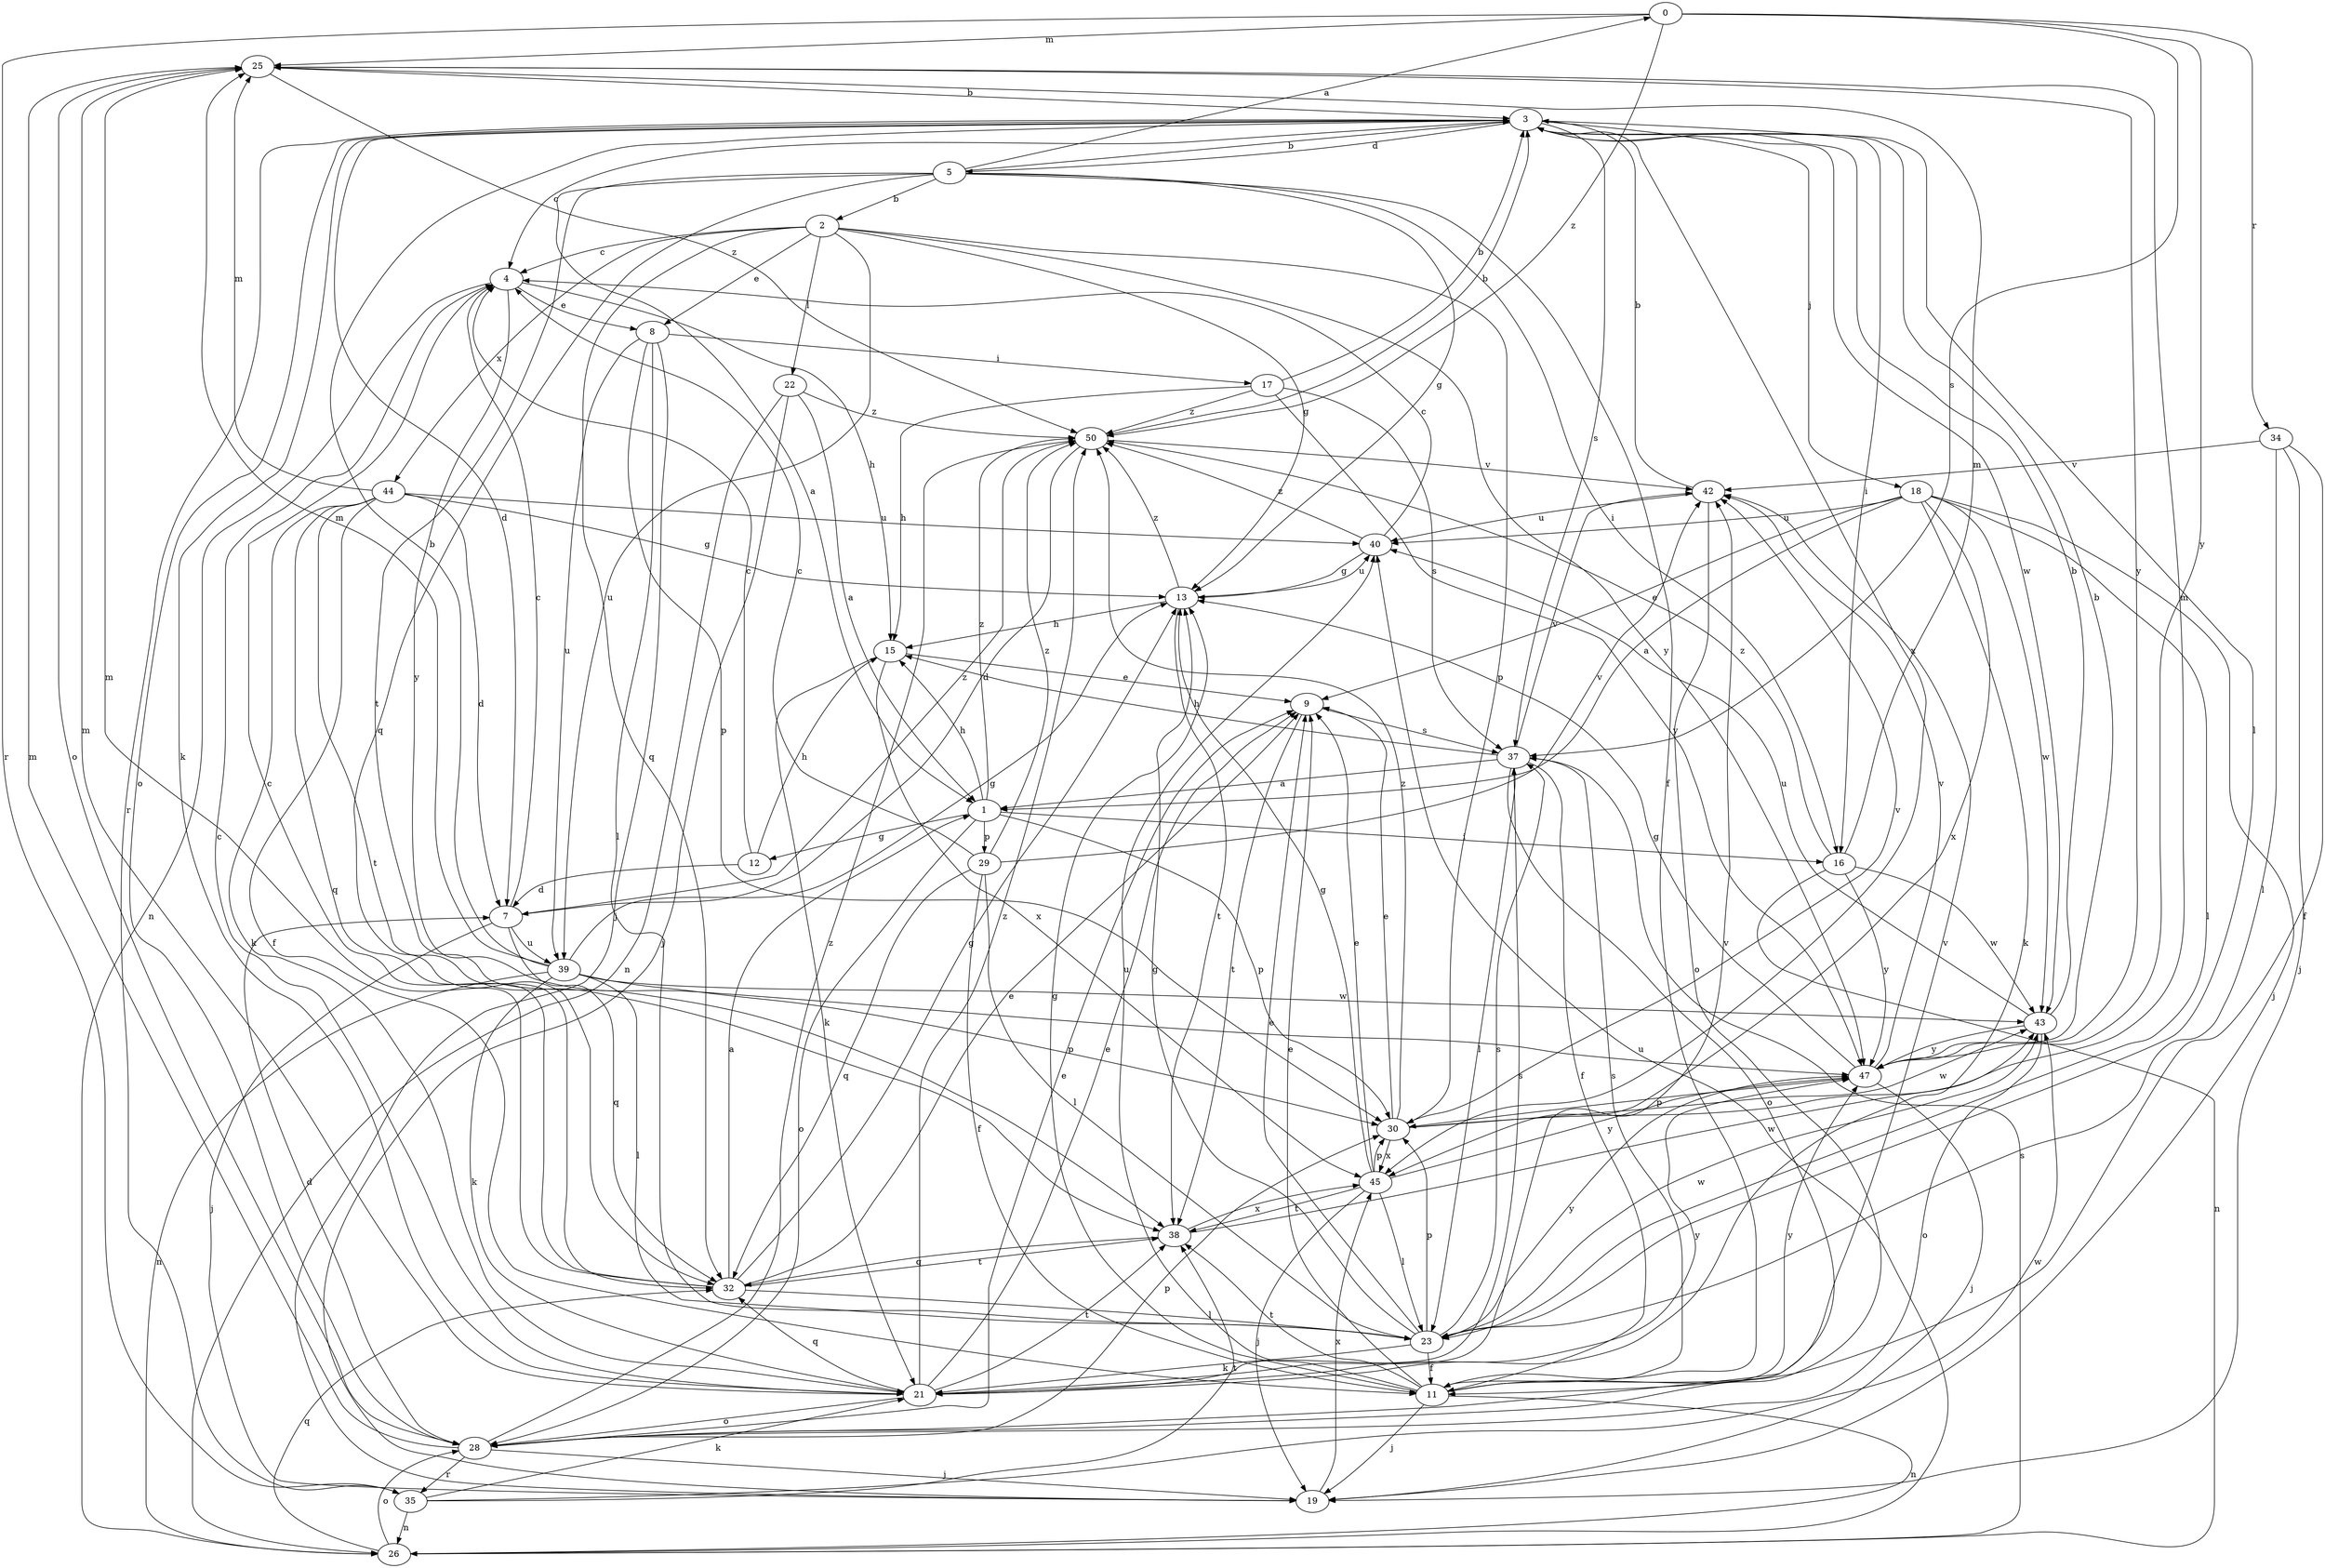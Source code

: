 strict digraph  {
0;
1;
2;
3;
4;
5;
7;
8;
9;
11;
12;
13;
15;
16;
17;
18;
19;
21;
22;
23;
25;
26;
28;
29;
30;
32;
34;
35;
37;
38;
39;
40;
42;
43;
44;
45;
47;
50;
0 -> 25  [label=m];
0 -> 34  [label=r];
0 -> 35  [label=r];
0 -> 37  [label=s];
0 -> 47  [label=y];
0 -> 50  [label=z];
1 -> 12  [label=g];
1 -> 15  [label=h];
1 -> 16  [label=i];
1 -> 28  [label=o];
1 -> 29  [label=p];
1 -> 30  [label=p];
1 -> 50  [label=z];
2 -> 4  [label=c];
2 -> 8  [label=e];
2 -> 13  [label=g];
2 -> 22  [label=l];
2 -> 30  [label=p];
2 -> 32  [label=q];
2 -> 39  [label=u];
2 -> 44  [label=x];
2 -> 47  [label=y];
3 -> 4  [label=c];
3 -> 5  [label=d];
3 -> 7  [label=d];
3 -> 16  [label=i];
3 -> 18  [label=j];
3 -> 21  [label=k];
3 -> 23  [label=l];
3 -> 28  [label=o];
3 -> 35  [label=r];
3 -> 37  [label=s];
3 -> 43  [label=w];
3 -> 45  [label=x];
4 -> 8  [label=e];
4 -> 15  [label=h];
4 -> 26  [label=n];
4 -> 47  [label=y];
5 -> 0  [label=a];
5 -> 1  [label=a];
5 -> 2  [label=b];
5 -> 3  [label=b];
5 -> 11  [label=f];
5 -> 13  [label=g];
5 -> 16  [label=i];
5 -> 32  [label=q];
5 -> 38  [label=t];
7 -> 4  [label=c];
7 -> 19  [label=j];
7 -> 32  [label=q];
7 -> 39  [label=u];
7 -> 50  [label=z];
8 -> 17  [label=i];
8 -> 19  [label=j];
8 -> 23  [label=l];
8 -> 30  [label=p];
8 -> 39  [label=u];
9 -> 37  [label=s];
9 -> 38  [label=t];
11 -> 9  [label=e];
11 -> 13  [label=g];
11 -> 19  [label=j];
11 -> 26  [label=n];
11 -> 37  [label=s];
11 -> 38  [label=t];
11 -> 40  [label=u];
11 -> 42  [label=v];
11 -> 47  [label=y];
12 -> 4  [label=c];
12 -> 7  [label=d];
12 -> 15  [label=h];
13 -> 15  [label=h];
13 -> 38  [label=t];
13 -> 40  [label=u];
13 -> 50  [label=z];
15 -> 9  [label=e];
15 -> 21  [label=k];
15 -> 45  [label=x];
16 -> 25  [label=m];
16 -> 26  [label=n];
16 -> 43  [label=w];
16 -> 47  [label=y];
16 -> 50  [label=z];
17 -> 3  [label=b];
17 -> 15  [label=h];
17 -> 37  [label=s];
17 -> 47  [label=y];
17 -> 50  [label=z];
18 -> 1  [label=a];
18 -> 9  [label=e];
18 -> 19  [label=j];
18 -> 21  [label=k];
18 -> 23  [label=l];
18 -> 40  [label=u];
18 -> 43  [label=w];
18 -> 45  [label=x];
19 -> 45  [label=x];
21 -> 4  [label=c];
21 -> 9  [label=e];
21 -> 25  [label=m];
21 -> 28  [label=o];
21 -> 32  [label=q];
21 -> 37  [label=s];
21 -> 38  [label=t];
21 -> 42  [label=v];
21 -> 47  [label=y];
21 -> 50  [label=z];
22 -> 1  [label=a];
22 -> 19  [label=j];
22 -> 26  [label=n];
22 -> 50  [label=z];
23 -> 9  [label=e];
23 -> 11  [label=f];
23 -> 13  [label=g];
23 -> 21  [label=k];
23 -> 30  [label=p];
23 -> 37  [label=s];
23 -> 43  [label=w];
23 -> 47  [label=y];
25 -> 3  [label=b];
25 -> 28  [label=o];
25 -> 47  [label=y];
25 -> 50  [label=z];
26 -> 28  [label=o];
26 -> 32  [label=q];
26 -> 37  [label=s];
26 -> 40  [label=u];
28 -> 7  [label=d];
28 -> 9  [label=e];
28 -> 19  [label=j];
28 -> 25  [label=m];
28 -> 30  [label=p];
28 -> 35  [label=r];
28 -> 50  [label=z];
29 -> 4  [label=c];
29 -> 11  [label=f];
29 -> 23  [label=l];
29 -> 32  [label=q];
29 -> 42  [label=v];
29 -> 50  [label=z];
30 -> 9  [label=e];
30 -> 25  [label=m];
30 -> 42  [label=v];
30 -> 43  [label=w];
30 -> 45  [label=x];
30 -> 50  [label=z];
32 -> 1  [label=a];
32 -> 4  [label=c];
32 -> 9  [label=e];
32 -> 13  [label=g];
32 -> 23  [label=l];
32 -> 25  [label=m];
32 -> 38  [label=t];
34 -> 11  [label=f];
34 -> 19  [label=j];
34 -> 23  [label=l];
34 -> 42  [label=v];
35 -> 21  [label=k];
35 -> 26  [label=n];
35 -> 38  [label=t];
35 -> 43  [label=w];
37 -> 1  [label=a];
37 -> 11  [label=f];
37 -> 15  [label=h];
37 -> 23  [label=l];
37 -> 28  [label=o];
37 -> 42  [label=v];
38 -> 32  [label=q];
38 -> 43  [label=w];
38 -> 45  [label=x];
39 -> 3  [label=b];
39 -> 13  [label=g];
39 -> 21  [label=k];
39 -> 23  [label=l];
39 -> 25  [label=m];
39 -> 26  [label=n];
39 -> 30  [label=p];
39 -> 43  [label=w];
40 -> 4  [label=c];
40 -> 13  [label=g];
40 -> 50  [label=z];
42 -> 3  [label=b];
42 -> 28  [label=o];
42 -> 40  [label=u];
43 -> 3  [label=b];
43 -> 28  [label=o];
43 -> 40  [label=u];
43 -> 47  [label=y];
44 -> 7  [label=d];
44 -> 11  [label=f];
44 -> 13  [label=g];
44 -> 21  [label=k];
44 -> 25  [label=m];
44 -> 32  [label=q];
44 -> 38  [label=t];
44 -> 40  [label=u];
45 -> 9  [label=e];
45 -> 13  [label=g];
45 -> 19  [label=j];
45 -> 23  [label=l];
45 -> 30  [label=p];
45 -> 38  [label=t];
45 -> 47  [label=y];
47 -> 3  [label=b];
47 -> 13  [label=g];
47 -> 19  [label=j];
47 -> 30  [label=p];
47 -> 42  [label=v];
50 -> 3  [label=b];
50 -> 7  [label=d];
50 -> 42  [label=v];
}
